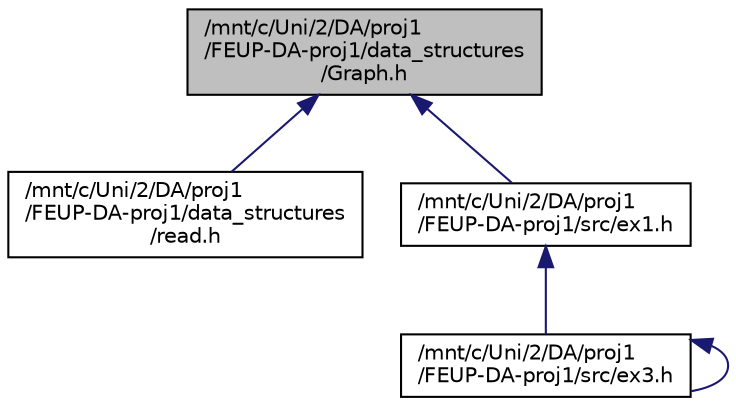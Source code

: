 digraph "/mnt/c/Uni/2/DA/proj1/FEUP-DA-proj1/data_structures/Graph.h"
{
 // LATEX_PDF_SIZE
  edge [fontname="Helvetica",fontsize="10",labelfontname="Helvetica",labelfontsize="10"];
  node [fontname="Helvetica",fontsize="10",shape=record];
  Node1 [label="/mnt/c/Uni/2/DA/proj1\l/FEUP-DA-proj1/data_structures\l/Graph.h",height=0.2,width=0.4,color="black", fillcolor="grey75", style="filled", fontcolor="black",tooltip="header filee for classes Vertex, Edge and Graph"];
  Node1 -> Node2 [dir="back",color="midnightblue",fontsize="10",style="solid",fontname="Helvetica"];
  Node2 [label="/mnt/c/Uni/2/DA/proj1\l/FEUP-DA-proj1/data_structures\l/read.h",height=0.2,width=0.4,color="black", fillcolor="white", style="filled",URL="$read_8h.html",tooltip="Contains functions for parsing input files and populating a graph."];
  Node1 -> Node3 [dir="back",color="midnightblue",fontsize="10",style="solid",fontname="Helvetica"];
  Node3 [label="/mnt/c/Uni/2/DA/proj1\l/FEUP-DA-proj1/src/ex1.h",height=0.2,width=0.4,color="black", fillcolor="white", style="filled",URL="$ex1_8h.html",tooltip="Functions regarding exercises 2.X."];
  Node3 -> Node4 [dir="back",color="midnightblue",fontsize="10",style="solid",fontname="Helvetica"];
  Node4 [label="/mnt/c/Uni/2/DA/proj1\l/FEUP-DA-proj1/src/ex3.h",height=0.2,width=0.4,color="black", fillcolor="white", style="filled",URL="$ex3_8h.html",tooltip="Functions regarding the exercises 3.X."];
  Node4 -> Node4 [dir="back",color="midnightblue",fontsize="10",style="solid",fontname="Helvetica"];
}
